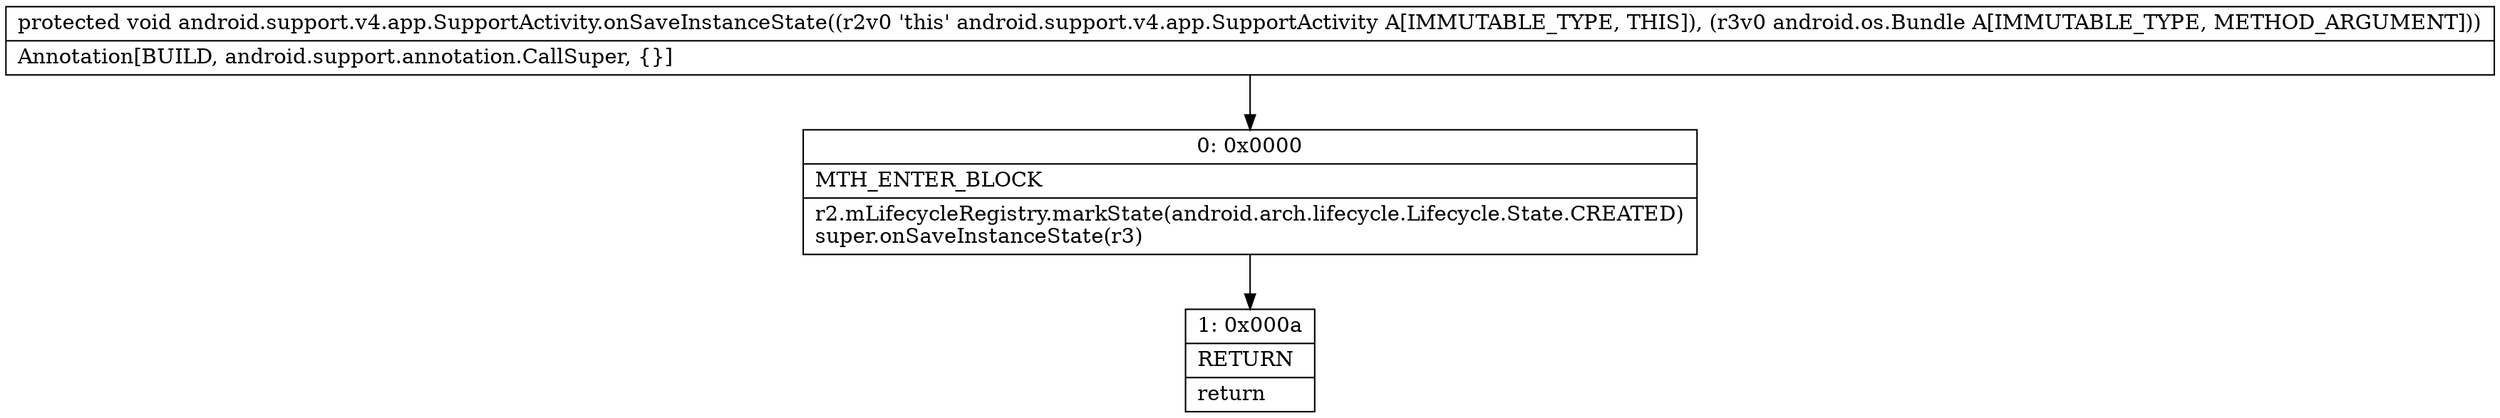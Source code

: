 digraph "CFG forandroid.support.v4.app.SupportActivity.onSaveInstanceState(Landroid\/os\/Bundle;)V" {
Node_0 [shape=record,label="{0\:\ 0x0000|MTH_ENTER_BLOCK\l|r2.mLifecycleRegistry.markState(android.arch.lifecycle.Lifecycle.State.CREATED)\lsuper.onSaveInstanceState(r3)\l}"];
Node_1 [shape=record,label="{1\:\ 0x000a|RETURN\l|return\l}"];
MethodNode[shape=record,label="{protected void android.support.v4.app.SupportActivity.onSaveInstanceState((r2v0 'this' android.support.v4.app.SupportActivity A[IMMUTABLE_TYPE, THIS]), (r3v0 android.os.Bundle A[IMMUTABLE_TYPE, METHOD_ARGUMENT]))  | Annotation[BUILD, android.support.annotation.CallSuper, \{\}]\l}"];
MethodNode -> Node_0;
Node_0 -> Node_1;
}

